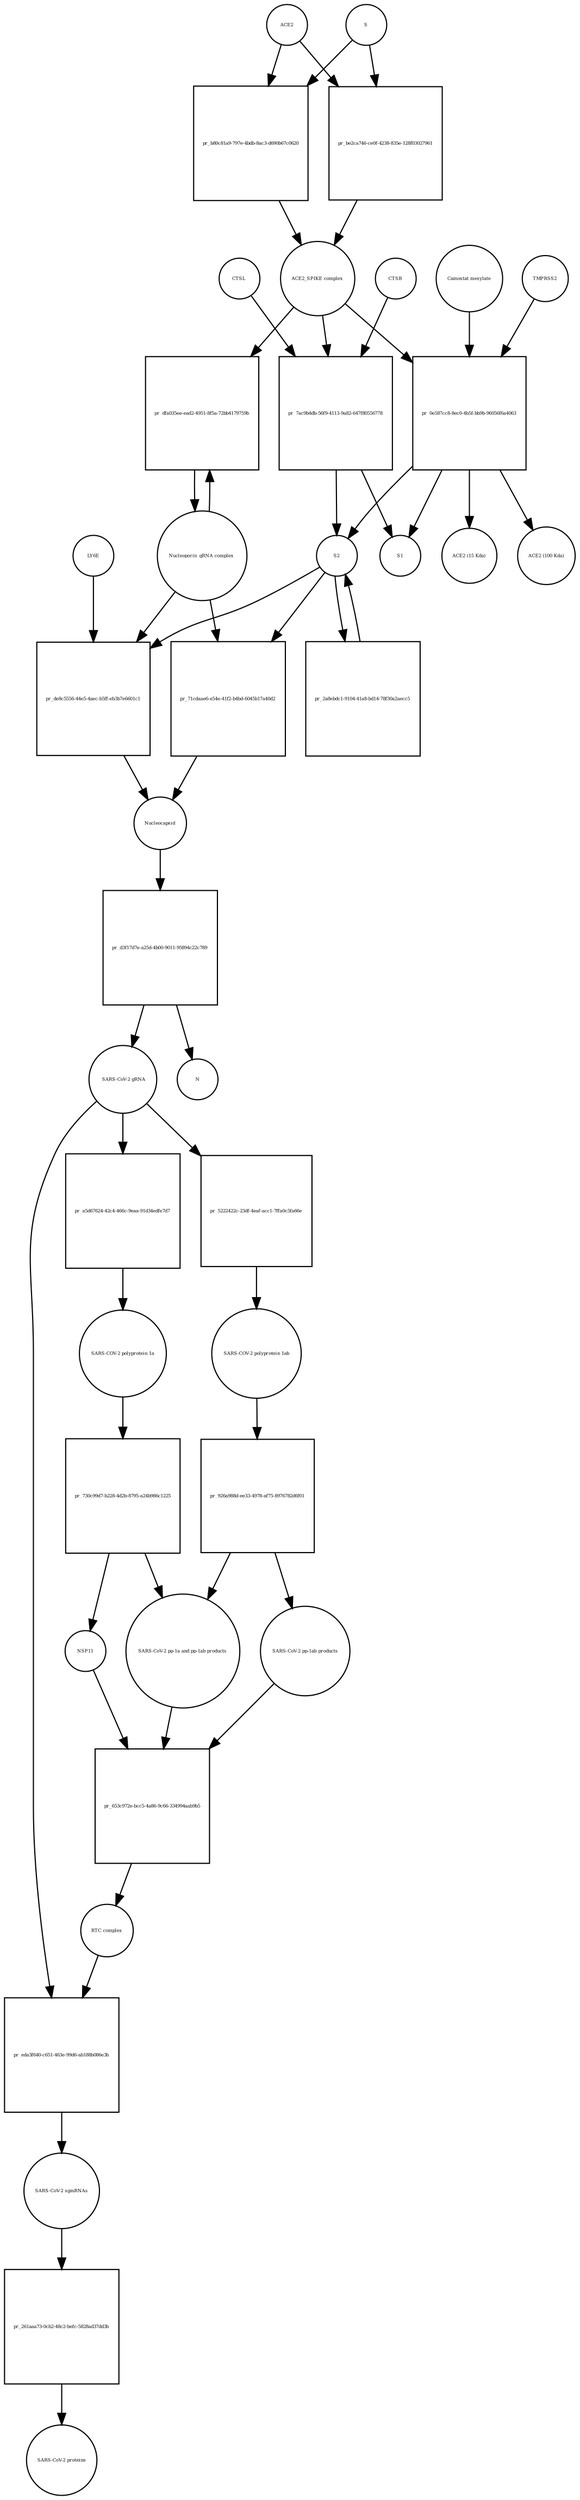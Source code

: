 strict digraph  {
ACE2 [annotation="", bipartite=0, cls=macromolecule, fontsize=4, label=ACE2, shape=circle];
"pr_b80c81a9-797e-4bdb-8ac3-d690b67c0620" [annotation="", bipartite=1, cls=process, fontsize=4, label="pr_b80c81a9-797e-4bdb-8ac3-d690b67c0620", shape=square];
"ACE2_SPIKE complex" [annotation="", bipartite=0, cls=complex, fontsize=4, label="ACE2_SPIKE complex", shape=circle];
S [annotation="", bipartite=0, cls="macromolecule multimer", fontsize=4, label=S, shape=circle];
"Nucleoporin_gRNA complex " [annotation="", bipartite=0, cls=complex, fontsize=4, label="Nucleoporin_gRNA complex ", shape=circle];
"pr_dfa035ee-ead2-4951-8f5a-72bb4179759b" [annotation="", bipartite=1, cls=process, fontsize=4, label="pr_dfa035ee-ead2-4951-8f5a-72bb4179759b", shape=square];
"pr_7ac9b4db-56f9-4113-9a82-647f80556778" [annotation="", bipartite=1, cls=process, fontsize=4, label="pr_7ac9b4db-56f9-4113-9a82-647f80556778", shape=square];
S2 [annotation="", bipartite=0, cls=macromolecule, fontsize=4, label=S2, shape=circle];
CTSB [annotation="", bipartite=0, cls=macromolecule, fontsize=4, label=CTSB, shape=circle];
CTSL [annotation="", bipartite=0, cls=macromolecule, fontsize=4, label=CTSL, shape=circle];
S1 [annotation="", bipartite=0, cls=macromolecule, fontsize=4, label=S1, shape=circle];
"pr_0e587cc8-8ec0-4b5f-bb9b-96056f6a4063" [annotation="", bipartite=1, cls=process, fontsize=4, label="pr_0e587cc8-8ec0-4b5f-bb9b-96056f6a4063", shape=square];
TMPRSS2 [annotation="", bipartite=0, cls=macromolecule, fontsize=4, label=TMPRSS2, shape=circle];
"Camostat mesylate" [annotation="urn_miriam_pubchem.compound_2536", bipartite=0, cls="simple chemical", fontsize=4, label="Camostat mesylate", shape=circle];
"ACE2 (15 Kda)" [annotation="", bipartite=0, cls=macromolecule, fontsize=4, label="ACE2 (15 Kda)", shape=circle];
"ACE2 (100 Kda)" [annotation="", bipartite=0, cls=macromolecule, fontsize=4, label="ACE2 (100 Kda)", shape=circle];
"pr_be2ca746-ce0f-4238-835e-128f03027961" [annotation="", bipartite=1, cls=process, fontsize=4, label="pr_be2ca746-ce0f-4238-835e-128f03027961", shape=square];
"pr_de8c5556-44e5-4aec-b5ff-eb3b7e6601c1" [annotation="", bipartite=1, cls=process, fontsize=4, label="pr_de8c5556-44e5-4aec-b5ff-eb3b7e6601c1", shape=square];
Nucleocapsid [annotation="", bipartite=0, cls=complex, fontsize=4, label=Nucleocapsid, shape=circle];
LY6E [annotation="", bipartite=0, cls=macromolecule, fontsize=4, label=LY6E, shape=circle];
"pr_2a8ebdc1-9104-41a8-bd14-78f30a2aecc5" [annotation="", bipartite=1, cls=process, fontsize=4, label="pr_2a8ebdc1-9104-41a8-bd14-78f30a2aecc5", shape=square];
"pr_71cdaae6-e54e-41f2-b4bd-6045b17a40d2" [annotation="", bipartite=1, cls=process, fontsize=4, label="pr_71cdaae6-e54e-41f2-b4bd-6045b17a40d2", shape=square];
" SARS-CoV-2 gRNA" [annotation="", bipartite=0, cls="nucleic acid feature", fontsize=4, label=" SARS-CoV-2 gRNA", shape=circle];
"pr_5222422c-23df-4eaf-acc1-7ffa0c5fa66e" [annotation="", bipartite=1, cls=process, fontsize=4, label="pr_5222422c-23df-4eaf-acc1-7ffa0c5fa66e", shape=square];
"SARS-COV-2 polyprotein 1ab" [annotation="", bipartite=0, cls=macromolecule, fontsize=4, label="SARS-COV-2 polyprotein 1ab", shape=circle];
"pr_d3f17d7e-a25d-4b00-9011-95894c22c789" [annotation="", bipartite=1, cls=process, fontsize=4, label="pr_d3f17d7e-a25d-4b00-9011-95894c22c789", shape=square];
N [annotation="", bipartite=0, cls=macromolecule, fontsize=4, label=N, shape=circle];
"pr_eda3f640-c651-463e-99d6-ab188b086e3b" [annotation="", bipartite=1, cls=process, fontsize=4, label="pr_eda3f640-c651-463e-99d6-ab188b086e3b", shape=square];
"SARS-CoV-2 sgmRNAs" [annotation="", bipartite=0, cls=complex, fontsize=4, label="SARS-CoV-2 sgmRNAs", shape=circle];
"RTC complex" [annotation="", bipartite=0, cls=complex, fontsize=4, label="RTC complex", shape=circle];
"pr_261aaa73-0cb2-48c2-befc-5828ad37dd3b" [annotation="", bipartite=1, cls=process, fontsize=4, label="pr_261aaa73-0cb2-48c2-befc-5828ad37dd3b", shape=square];
"SARS-CoV-2 proteins" [annotation="", bipartite=0, cls=complex, fontsize=4, label="SARS-CoV-2 proteins", shape=circle];
"pr_926a988d-ee33-4978-af75-8976782d6f01" [annotation="", bipartite=1, cls=process, fontsize=4, label="pr_926a988d-ee33-4978-af75-8976782d6f01", shape=square];
"SARS-CoV-2 pp-1ab products" [annotation="", bipartite=0, cls=complex, fontsize=4, label="SARS-CoV-2 pp-1ab products", shape=circle];
"SARS-CoV-2 pp-1a and pp-1ab products" [annotation="", bipartite=0, cls=complex, fontsize=4, label="SARS-CoV-2 pp-1a and pp-1ab products", shape=circle];
"pr_653c972e-bcc5-4a86-9c66-334994aab9b5" [annotation="", bipartite=1, cls=process, fontsize=4, label="pr_653c972e-bcc5-4a86-9c66-334994aab9b5", shape=square];
NSP11 [annotation="", bipartite=0, cls=macromolecule, fontsize=4, label=NSP11, shape=circle];
"SARS-COV-2 polyprotein 1a" [annotation="", bipartite=0, cls=macromolecule, fontsize=4, label="SARS-COV-2 polyprotein 1a", shape=circle];
"pr_730c99d7-b228-4d2b-8795-a24b986c1225" [annotation="", bipartite=1, cls=process, fontsize=4, label="pr_730c99d7-b228-4d2b-8795-a24b986c1225", shape=square];
"pr_a5d67624-42c4-466c-9eaa-91d34edfe7d7" [annotation="", bipartite=1, cls=process, fontsize=4, label="pr_a5d67624-42c4-466c-9eaa-91d34edfe7d7", shape=square];
ACE2 -> "pr_b80c81a9-797e-4bdb-8ac3-d690b67c0620"  [annotation="", interaction_type=consumption];
ACE2 -> "pr_be2ca746-ce0f-4238-835e-128f03027961"  [annotation="", interaction_type=consumption];
"pr_b80c81a9-797e-4bdb-8ac3-d690b67c0620" -> "ACE2_SPIKE complex"  [annotation="", interaction_type=production];
"ACE2_SPIKE complex" -> "pr_dfa035ee-ead2-4951-8f5a-72bb4179759b"  [annotation="urn_miriam_pubmed_32142651|urn_miriam_pubmed_32094589", interaction_type=stimulation];
"ACE2_SPIKE complex" -> "pr_7ac9b4db-56f9-4113-9a82-647f80556778"  [annotation="", interaction_type=consumption];
"ACE2_SPIKE complex" -> "pr_0e587cc8-8ec0-4b5f-bb9b-96056f6a4063"  [annotation="", interaction_type=consumption];
S -> "pr_b80c81a9-797e-4bdb-8ac3-d690b67c0620"  [annotation="", interaction_type=consumption];
S -> "pr_be2ca746-ce0f-4238-835e-128f03027961"  [annotation="", interaction_type=consumption];
"Nucleoporin_gRNA complex " -> "pr_dfa035ee-ead2-4951-8f5a-72bb4179759b"  [annotation="", interaction_type=consumption];
"Nucleoporin_gRNA complex " -> "pr_de8c5556-44e5-4aec-b5ff-eb3b7e6601c1"  [annotation="", interaction_type=consumption];
"Nucleoporin_gRNA complex " -> "pr_71cdaae6-e54e-41f2-b4bd-6045b17a40d2"  [annotation="", interaction_type=consumption];
"pr_dfa035ee-ead2-4951-8f5a-72bb4179759b" -> "Nucleoporin_gRNA complex "  [annotation="", interaction_type=production];
"pr_7ac9b4db-56f9-4113-9a82-647f80556778" -> S2  [annotation="", interaction_type=production];
"pr_7ac9b4db-56f9-4113-9a82-647f80556778" -> S1  [annotation="", interaction_type=production];
S2 -> "pr_de8c5556-44e5-4aec-b5ff-eb3b7e6601c1"  [annotation="urn_miriam_doi_10.1101%2F2020.03.05.979260|urn_miriam_doi_10.1101%2F2020.04.02.021469", interaction_type=stimulation];
S2 -> "pr_2a8ebdc1-9104-41a8-bd14-78f30a2aecc5"  [annotation="", interaction_type=consumption];
S2 -> "pr_71cdaae6-e54e-41f2-b4bd-6045b17a40d2"  [annotation="", interaction_type=stimulation];
CTSB -> "pr_7ac9b4db-56f9-4113-9a82-647f80556778"  [annotation=urn_miriam_pubmed_32142651, interaction_type=catalysis];
CTSL -> "pr_7ac9b4db-56f9-4113-9a82-647f80556778"  [annotation=urn_miriam_pubmed_32142651, interaction_type=catalysis];
"pr_0e587cc8-8ec0-4b5f-bb9b-96056f6a4063" -> S2  [annotation="", interaction_type=production];
"pr_0e587cc8-8ec0-4b5f-bb9b-96056f6a4063" -> S1  [annotation="", interaction_type=production];
"pr_0e587cc8-8ec0-4b5f-bb9b-96056f6a4063" -> "ACE2 (15 Kda)"  [annotation="", interaction_type=production];
"pr_0e587cc8-8ec0-4b5f-bb9b-96056f6a4063" -> "ACE2 (100 Kda)"  [annotation="", interaction_type=production];
TMPRSS2 -> "pr_0e587cc8-8ec0-4b5f-bb9b-96056f6a4063"  [annotation="urn_miriam_pubmed_32142651|urn_miriam_pubmed_32094589|urn_miriam_pubmed_24227843", interaction_type=catalysis];
"Camostat mesylate" -> "pr_0e587cc8-8ec0-4b5f-bb9b-96056f6a4063"  [annotation="urn_miriam_pubmed_32142651|urn_miriam_pubmed_32094589|urn_miriam_pubmed_24227843", interaction_type=inhibition];
"pr_be2ca746-ce0f-4238-835e-128f03027961" -> "ACE2_SPIKE complex"  [annotation="", interaction_type=production];
"pr_de8c5556-44e5-4aec-b5ff-eb3b7e6601c1" -> Nucleocapsid  [annotation="", interaction_type=production];
Nucleocapsid -> "pr_d3f17d7e-a25d-4b00-9011-95894c22c789"  [annotation="", interaction_type=consumption];
LY6E -> "pr_de8c5556-44e5-4aec-b5ff-eb3b7e6601c1"  [annotation="urn_miriam_doi_10.1101%2F2020.03.05.979260|urn_miriam_doi_10.1101%2F2020.04.02.021469", interaction_type=inhibition];
"pr_2a8ebdc1-9104-41a8-bd14-78f30a2aecc5" -> S2  [annotation="", interaction_type=production];
"pr_71cdaae6-e54e-41f2-b4bd-6045b17a40d2" -> Nucleocapsid  [annotation="", interaction_type=production];
" SARS-CoV-2 gRNA" -> "pr_5222422c-23df-4eaf-acc1-7ffa0c5fa66e"  [annotation="", interaction_type=consumption];
" SARS-CoV-2 gRNA" -> "pr_eda3f640-c651-463e-99d6-ab188b086e3b"  [annotation="", interaction_type=consumption];
" SARS-CoV-2 gRNA" -> "pr_a5d67624-42c4-466c-9eaa-91d34edfe7d7"  [annotation="", interaction_type=consumption];
"pr_5222422c-23df-4eaf-acc1-7ffa0c5fa66e" -> "SARS-COV-2 polyprotein 1ab"  [annotation="", interaction_type=production];
"SARS-COV-2 polyprotein 1ab" -> "pr_926a988d-ee33-4978-af75-8976782d6f01"  [annotation=urn_miriam_pubmed_31226023, interaction_type=catalysis];
"pr_d3f17d7e-a25d-4b00-9011-95894c22c789" -> " SARS-CoV-2 gRNA"  [annotation="", interaction_type=production];
"pr_d3f17d7e-a25d-4b00-9011-95894c22c789" -> N  [annotation="", interaction_type=production];
"pr_eda3f640-c651-463e-99d6-ab188b086e3b" -> "SARS-CoV-2 sgmRNAs"  [annotation="", interaction_type=production];
"SARS-CoV-2 sgmRNAs" -> "pr_261aaa73-0cb2-48c2-befc-5828ad37dd3b"  [annotation="", interaction_type=consumption];
"RTC complex" -> "pr_eda3f640-c651-463e-99d6-ab188b086e3b"  [annotation=urn_miriam_pubmed_31226023, interaction_type="necessary stimulation"];
"pr_261aaa73-0cb2-48c2-befc-5828ad37dd3b" -> "SARS-CoV-2 proteins"  [annotation="", interaction_type=production];
"pr_926a988d-ee33-4978-af75-8976782d6f01" -> "SARS-CoV-2 pp-1ab products"  [annotation="", interaction_type=production];
"pr_926a988d-ee33-4978-af75-8976782d6f01" -> "SARS-CoV-2 pp-1a and pp-1ab products"  [annotation="", interaction_type=production];
"SARS-CoV-2 pp-1ab products" -> "pr_653c972e-bcc5-4a86-9c66-334994aab9b5"  [annotation="", interaction_type=consumption];
"SARS-CoV-2 pp-1a and pp-1ab products" -> "pr_653c972e-bcc5-4a86-9c66-334994aab9b5"  [annotation="", interaction_type=consumption];
"pr_653c972e-bcc5-4a86-9c66-334994aab9b5" -> "RTC complex"  [annotation="", interaction_type=production];
NSP11 -> "pr_653c972e-bcc5-4a86-9c66-334994aab9b5"  [annotation="", interaction_type=consumption];
"SARS-COV-2 polyprotein 1a" -> "pr_730c99d7-b228-4d2b-8795-a24b986c1225"  [annotation=urn_miriam_pubmed_31226023, interaction_type=catalysis];
"pr_730c99d7-b228-4d2b-8795-a24b986c1225" -> NSP11  [annotation="", interaction_type=production];
"pr_730c99d7-b228-4d2b-8795-a24b986c1225" -> "SARS-CoV-2 pp-1a and pp-1ab products"  [annotation="", interaction_type=production];
"pr_a5d67624-42c4-466c-9eaa-91d34edfe7d7" -> "SARS-COV-2 polyprotein 1a"  [annotation="", interaction_type=production];
}
